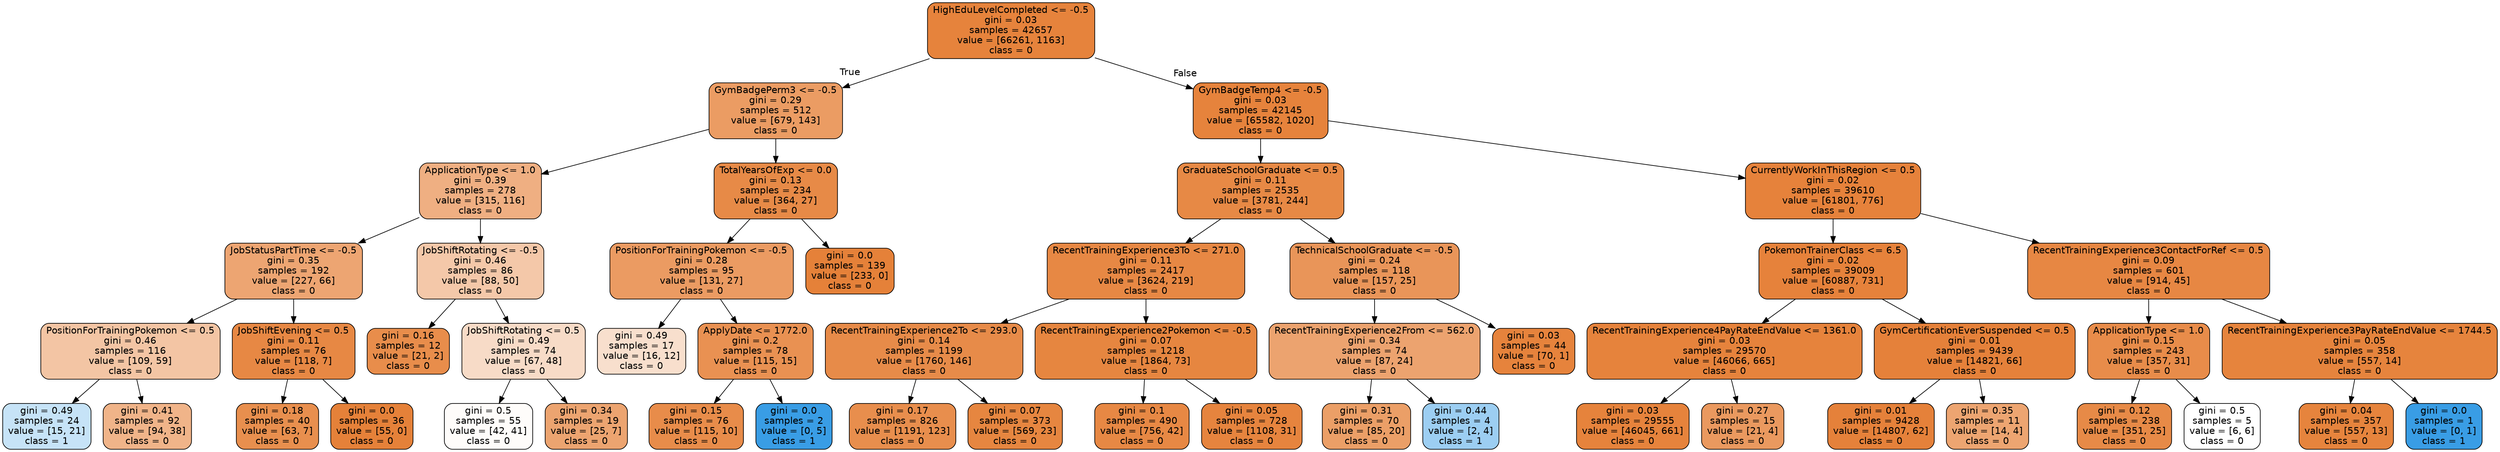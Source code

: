 digraph Tree {
node [shape=box, style="filled, rounded", color="black", fontname=helvetica] ;
edge [fontname=helvetica] ;
0 [label="HighEduLevelCompleted <= -0.5\ngini = 0.03\nsamples = 42657\nvalue = [66261, 1163]\nclass = 0", fillcolor="#e58139fb"] ;
1 [label="GymBadgePerm3 <= -0.5\ngini = 0.29\nsamples = 512\nvalue = [679, 143]\nclass = 0", fillcolor="#e58139c9"] ;
0 -> 1 [labeldistance=2.5, labelangle=45, headlabel="True"] ;
2 [label="ApplicationType <= 1.0\ngini = 0.39\nsamples = 278\nvalue = [315, 116]\nclass = 0", fillcolor="#e58139a1"] ;
1 -> 2 ;
3 [label="JobStatusPartTime <= -0.5\ngini = 0.35\nsamples = 192\nvalue = [227, 66]\nclass = 0", fillcolor="#e58139b5"] ;
2 -> 3 ;
4 [label="PositionForTrainingPokemon <= 0.5\ngini = 0.46\nsamples = 116\nvalue = [109, 59]\nclass = 0", fillcolor="#e5813975"] ;
3 -> 4 ;
5 [label="gini = 0.49\nsamples = 24\nvalue = [15, 21]\nclass = 1", fillcolor="#399de549"] ;
4 -> 5 ;
6 [label="gini = 0.41\nsamples = 92\nvalue = [94, 38]\nclass = 0", fillcolor="#e5813998"] ;
4 -> 6 ;
7 [label="JobShiftEvening <= 0.5\ngini = 0.11\nsamples = 76\nvalue = [118, 7]\nclass = 0", fillcolor="#e58139f0"] ;
3 -> 7 ;
8 [label="gini = 0.18\nsamples = 40\nvalue = [63, 7]\nclass = 0", fillcolor="#e58139e3"] ;
7 -> 8 ;
9 [label="gini = 0.0\nsamples = 36\nvalue = [55, 0]\nclass = 0", fillcolor="#e58139ff"] ;
7 -> 9 ;
10 [label="JobShiftRotating <= -0.5\ngini = 0.46\nsamples = 86\nvalue = [88, 50]\nclass = 0", fillcolor="#e581396e"] ;
2 -> 10 ;
11 [label="gini = 0.16\nsamples = 12\nvalue = [21, 2]\nclass = 0", fillcolor="#e58139e7"] ;
10 -> 11 ;
12 [label="JobShiftRotating <= 0.5\ngini = 0.49\nsamples = 74\nvalue = [67, 48]\nclass = 0", fillcolor="#e5813948"] ;
10 -> 12 ;
13 [label="gini = 0.5\nsamples = 55\nvalue = [42, 41]\nclass = 0", fillcolor="#e5813906"] ;
12 -> 13 ;
14 [label="gini = 0.34\nsamples = 19\nvalue = [25, 7]\nclass = 0", fillcolor="#e58139b8"] ;
12 -> 14 ;
15 [label="TotalYearsOfExp <= 0.0\ngini = 0.13\nsamples = 234\nvalue = [364, 27]\nclass = 0", fillcolor="#e58139ec"] ;
1 -> 15 ;
16 [label="PositionForTrainingPokemon <= -0.5\ngini = 0.28\nsamples = 95\nvalue = [131, 27]\nclass = 0", fillcolor="#e58139ca"] ;
15 -> 16 ;
17 [label="gini = 0.49\nsamples = 17\nvalue = [16, 12]\nclass = 0", fillcolor="#e5813940"] ;
16 -> 17 ;
18 [label="ApplyDate <= 1772.0\ngini = 0.2\nsamples = 78\nvalue = [115, 15]\nclass = 0", fillcolor="#e58139de"] ;
16 -> 18 ;
19 [label="gini = 0.15\nsamples = 76\nvalue = [115, 10]\nclass = 0", fillcolor="#e58139e9"] ;
18 -> 19 ;
20 [label="gini = 0.0\nsamples = 2\nvalue = [0, 5]\nclass = 1", fillcolor="#399de5ff"] ;
18 -> 20 ;
21 [label="gini = 0.0\nsamples = 139\nvalue = [233, 0]\nclass = 0", fillcolor="#e58139ff"] ;
15 -> 21 ;
22 [label="GymBadgeTemp4 <= -0.5\ngini = 0.03\nsamples = 42145\nvalue = [65582, 1020]\nclass = 0", fillcolor="#e58139fb"] ;
0 -> 22 [labeldistance=2.5, labelangle=-45, headlabel="False"] ;
23 [label="GraduateSchoolGraduate <= 0.5\ngini = 0.11\nsamples = 2535\nvalue = [3781, 244]\nclass = 0", fillcolor="#e58139ef"] ;
22 -> 23 ;
24 [label="RecentTrainingExperience3To <= 271.0\ngini = 0.11\nsamples = 2417\nvalue = [3624, 219]\nclass = 0", fillcolor="#e58139f0"] ;
23 -> 24 ;
25 [label="RecentTrainingExperience2To <= 293.0\ngini = 0.14\nsamples = 1199\nvalue = [1760, 146]\nclass = 0", fillcolor="#e58139ea"] ;
24 -> 25 ;
26 [label="gini = 0.17\nsamples = 826\nvalue = [1191, 123]\nclass = 0", fillcolor="#e58139e5"] ;
25 -> 26 ;
27 [label="gini = 0.07\nsamples = 373\nvalue = [569, 23]\nclass = 0", fillcolor="#e58139f5"] ;
25 -> 27 ;
28 [label="RecentTrainingExperience2Pokemon <= -0.5\ngini = 0.07\nsamples = 1218\nvalue = [1864, 73]\nclass = 0", fillcolor="#e58139f5"] ;
24 -> 28 ;
29 [label="gini = 0.1\nsamples = 490\nvalue = [756, 42]\nclass = 0", fillcolor="#e58139f1"] ;
28 -> 29 ;
30 [label="gini = 0.05\nsamples = 728\nvalue = [1108, 31]\nclass = 0", fillcolor="#e58139f8"] ;
28 -> 30 ;
31 [label="TechnicalSchoolGraduate <= -0.5\ngini = 0.24\nsamples = 118\nvalue = [157, 25]\nclass = 0", fillcolor="#e58139d6"] ;
23 -> 31 ;
32 [label="RecentTrainingExperience2From <= 562.0\ngini = 0.34\nsamples = 74\nvalue = [87, 24]\nclass = 0", fillcolor="#e58139b9"] ;
31 -> 32 ;
33 [label="gini = 0.31\nsamples = 70\nvalue = [85, 20]\nclass = 0", fillcolor="#e58139c3"] ;
32 -> 33 ;
34 [label="gini = 0.44\nsamples = 4\nvalue = [2, 4]\nclass = 1", fillcolor="#399de57f"] ;
32 -> 34 ;
35 [label="gini = 0.03\nsamples = 44\nvalue = [70, 1]\nclass = 0", fillcolor="#e58139fb"] ;
31 -> 35 ;
36 [label="CurrentlyWorkInThisRegion <= 0.5\ngini = 0.02\nsamples = 39610\nvalue = [61801, 776]\nclass = 0", fillcolor="#e58139fc"] ;
22 -> 36 ;
37 [label="PokemonTrainerClass <= 6.5\ngini = 0.02\nsamples = 39009\nvalue = [60887, 731]\nclass = 0", fillcolor="#e58139fc"] ;
36 -> 37 ;
38 [label="RecentTrainingExperience4PayRateEndValue <= 1361.0\ngini = 0.03\nsamples = 29570\nvalue = [46066, 665]\nclass = 0", fillcolor="#e58139fb"] ;
37 -> 38 ;
39 [label="gini = 0.03\nsamples = 29555\nvalue = [46045, 661]\nclass = 0", fillcolor="#e58139fb"] ;
38 -> 39 ;
40 [label="gini = 0.27\nsamples = 15\nvalue = [21, 4]\nclass = 0", fillcolor="#e58139ce"] ;
38 -> 40 ;
41 [label="GymCertificationEverSuspended <= 0.5\ngini = 0.01\nsamples = 9439\nvalue = [14821, 66]\nclass = 0", fillcolor="#e58139fe"] ;
37 -> 41 ;
42 [label="gini = 0.01\nsamples = 9428\nvalue = [14807, 62]\nclass = 0", fillcolor="#e58139fe"] ;
41 -> 42 ;
43 [label="gini = 0.35\nsamples = 11\nvalue = [14, 4]\nclass = 0", fillcolor="#e58139b6"] ;
41 -> 43 ;
44 [label="RecentTrainingExperience3ContactForRef <= 0.5\ngini = 0.09\nsamples = 601\nvalue = [914, 45]\nclass = 0", fillcolor="#e58139f2"] ;
36 -> 44 ;
45 [label="ApplicationType <= 1.0\ngini = 0.15\nsamples = 243\nvalue = [357, 31]\nclass = 0", fillcolor="#e58139e9"] ;
44 -> 45 ;
46 [label="gini = 0.12\nsamples = 238\nvalue = [351, 25]\nclass = 0", fillcolor="#e58139ed"] ;
45 -> 46 ;
47 [label="gini = 0.5\nsamples = 5\nvalue = [6, 6]\nclass = 0", fillcolor="#e5813900"] ;
45 -> 47 ;
48 [label="RecentTrainingExperience3PayRateEndValue <= 1744.5\ngini = 0.05\nsamples = 358\nvalue = [557, 14]\nclass = 0", fillcolor="#e58139f9"] ;
44 -> 48 ;
49 [label="gini = 0.04\nsamples = 357\nvalue = [557, 13]\nclass = 0", fillcolor="#e58139f9"] ;
48 -> 49 ;
50 [label="gini = 0.0\nsamples = 1\nvalue = [0, 1]\nclass = 1", fillcolor="#399de5ff"] ;
48 -> 50 ;
}